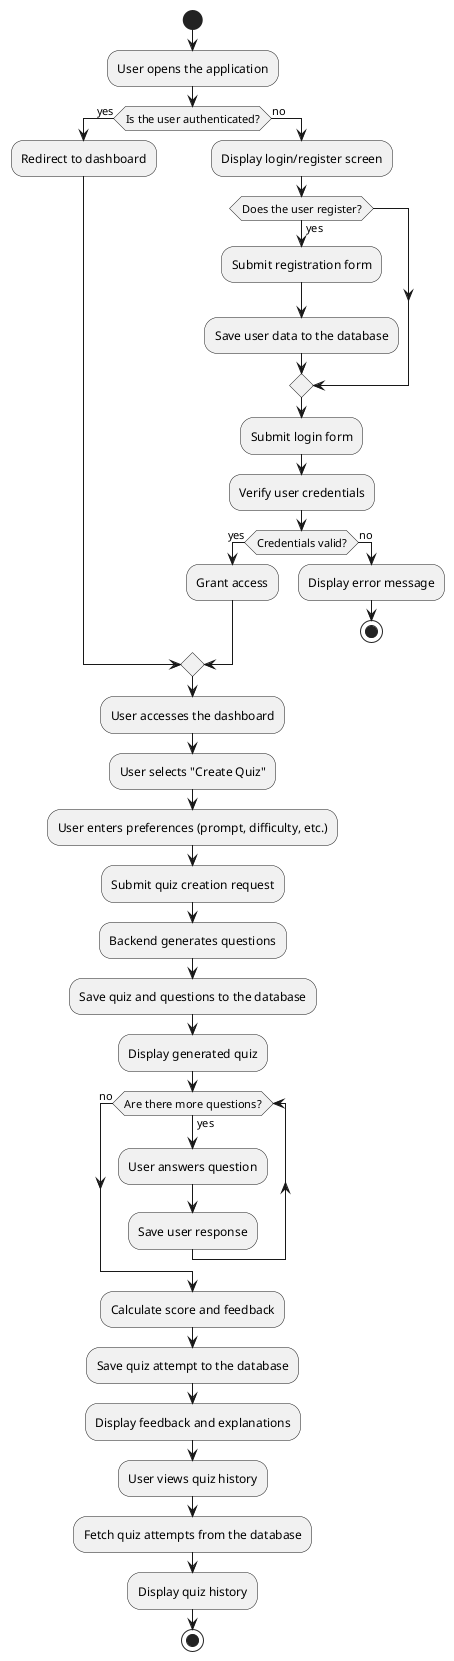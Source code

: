 @startuml
start

:User opens the application;
if (Is the user authenticated?) then (yes)
    :Redirect to dashboard;
else (no)
    :Display login/register screen;
    if (Does the user register?) then (yes)
        :Submit registration form;
        :Save user data to the database;
    endif
    :Submit login form;
    :Verify user credentials;
    if (Credentials valid?) then (yes)
        :Grant access;
    else (no)
        :Display error message;
        stop
    endif
endif

:User accesses the dashboard;
:User selects "Create Quiz";
:User enters preferences (prompt, difficulty, etc.);
:Submit quiz creation request;

:Backend generates questions;
:Save quiz and questions to the database;

:Display generated quiz;
while (Are there more questions?) is (yes)
    :User answers question;
    :Save user response;
endwhile (no)

:Calculate score and feedback;
:Save quiz attempt to the database;
:Display feedback and explanations;

:User views quiz history;
:Fetch quiz attempts from the database;
:Display quiz history;

stop
@enduml



